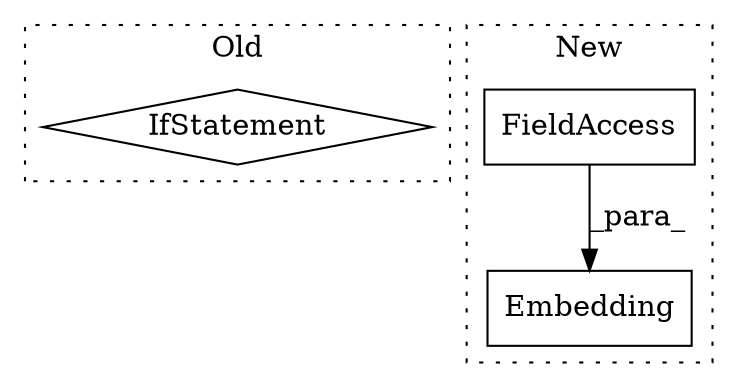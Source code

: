digraph G {
subgraph cluster0 {
1 [label="IfStatement" a="25" s="3911,3925" l="4,2" shape="diamond"];
label = "Old";
style="dotted";
}
subgraph cluster1 {
2 [label="Embedding" a="32" s="3824,3875" l="10,1" shape="box"];
3 [label="FieldAccess" a="22" s="3859" l="16" shape="box"];
label = "New";
style="dotted";
}
3 -> 2 [label="_para_"];
}